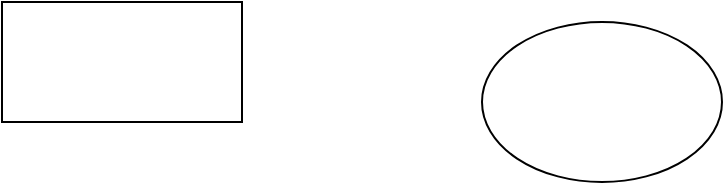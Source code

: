 <mxfile version="17.4.4" type="github"><diagram id="xK16RnFSsF2FunyoXJnX" name="Page-1"><mxGraphModel dx="946" dy="614" grid="1" gridSize="10" guides="1" tooltips="1" connect="1" arrows="1" fold="1" page="1" pageScale="1" pageWidth="827" pageHeight="1169" math="0" shadow="0"><root><mxCell id="0"/><mxCell id="1" parent="0"/><mxCell id="xF47q2VkxdBkSkUfpbn5-1" value="" style="rounded=0;whiteSpace=wrap;html=1;" parent="1" vertex="1"><mxGeometry x="90" y="180" width="120" height="60" as="geometry"/></mxCell><mxCell id="i4oFpVK_35wVH_xgazIQ-1" value="" style="ellipse;whiteSpace=wrap;html=1;" parent="1" vertex="1"><mxGeometry x="330" y="190" width="120" height="80" as="geometry"/></mxCell></root></mxGraphModel></diagram></mxfile>